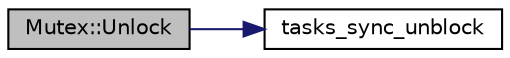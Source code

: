 digraph "Mutex::Unlock"
{
 // LATEX_PDF_SIZE
  edge [fontname="Helvetica",fontsize="10",labelfontname="Helvetica",labelfontsize="10"];
  node [fontname="Helvetica",fontsize="10",shape=record];
  rankdir="LR";
  Node1 [label="Mutex::Unlock",height=0.2,width=0.4,color="black", fillcolor="grey75", style="filled", fontcolor="black",tooltip="Unlocks a mutex for others to use."];
  Node1 -> Node2 [color="midnightblue",fontsize="10",style="solid",fontname="Helvetica"];
  Node2 [label="tasks_sync_unblock",height=0.2,width=0.4,color="black", fillcolor="white", style="filled",URL="$d5/d9d/tasks_8cpp.html#a95269b08443b913d1ca443794e4aa3ad",tooltip=" "];
}
